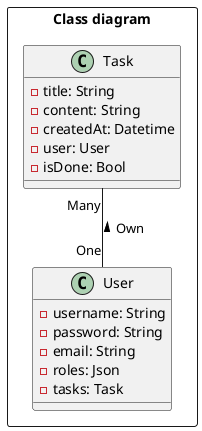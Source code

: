 @startuml Class diagram

rectangle "Class diagram" {

    Class Task {
        - title: String
        - content: String
        - createdAt: Datetime
        - user: User
        - isDone: Bool
    }

    Class User {
        - username: String
        - password: String
        - email: String
        - roles: Json
        - tasks: Task
    }
}

Task "Many" -- "One" User : < Own

@enduml